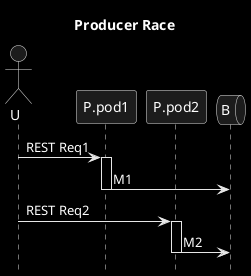 @startuml
title Producer Race
hide footbox
skinparam monochrome reverse
queue B order 9
actor U

U->P.pod1: REST Req1
activate P.pod1
P.pod1->B: M1
deactivate P.pod1
U->P.pod2: REST Req2
activate P.pod2
P.pod2->B: M2
deactivate P.pod2
@enduml
? receivedAt vs observedAt

